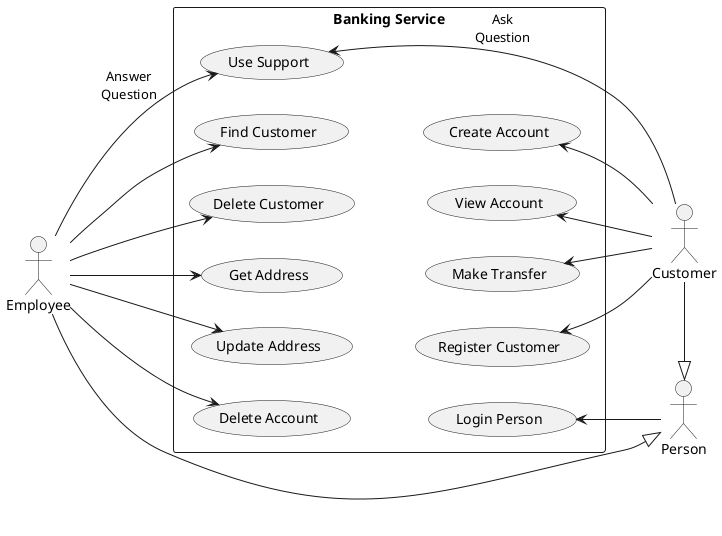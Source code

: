 @startuml

left to right direction
skinparam monochrome true

actor "Person" as p
actor "Customer" as c
actor "Employee" as e

c -|> p
p <|-up- e

rectangle "Banking Service" as Banking {

  usecase "Create Account" as uc11
  usecase "Find Customer" as uc12
  usecase "Delete Customer" as uc13
  usecase "Get Address" as uc14
  usecase "Update Address" as uc15
  usecase "Delete Account" as uc17

  usecase "Login Person" as uc21

  usecase "Use Support" as uc31

  usecase "Make Transfer" as uc41
  usecase "View Account" as uc42
  usecase "Register Customer" as uc44
}

' Customer Service
uc11 <-- c

e --> uc12
e --> uc13
e --> uc14
e --> uc15
e --> uc17


' Session Service
uc21 <- p


' Support Service
'uc31 --> chat
uc31 <- c : Ask\nQuestion
e --> uc31 : Answer\nQuestion


' Banking Service
uc41 <-- c
uc42 <-- c
uc44 <-- c

' Layout
uc12 -[hidden]-> uc11
uc13 -[hidden]-> uc42
uc14 -[hidden]-> uc41
uc21 -[hidden]> uc41
uc17 -[hidden]-> uc44
'uc12 -[hidden]-> uc21
'uc31 -[hidden]> uc21

@enduml